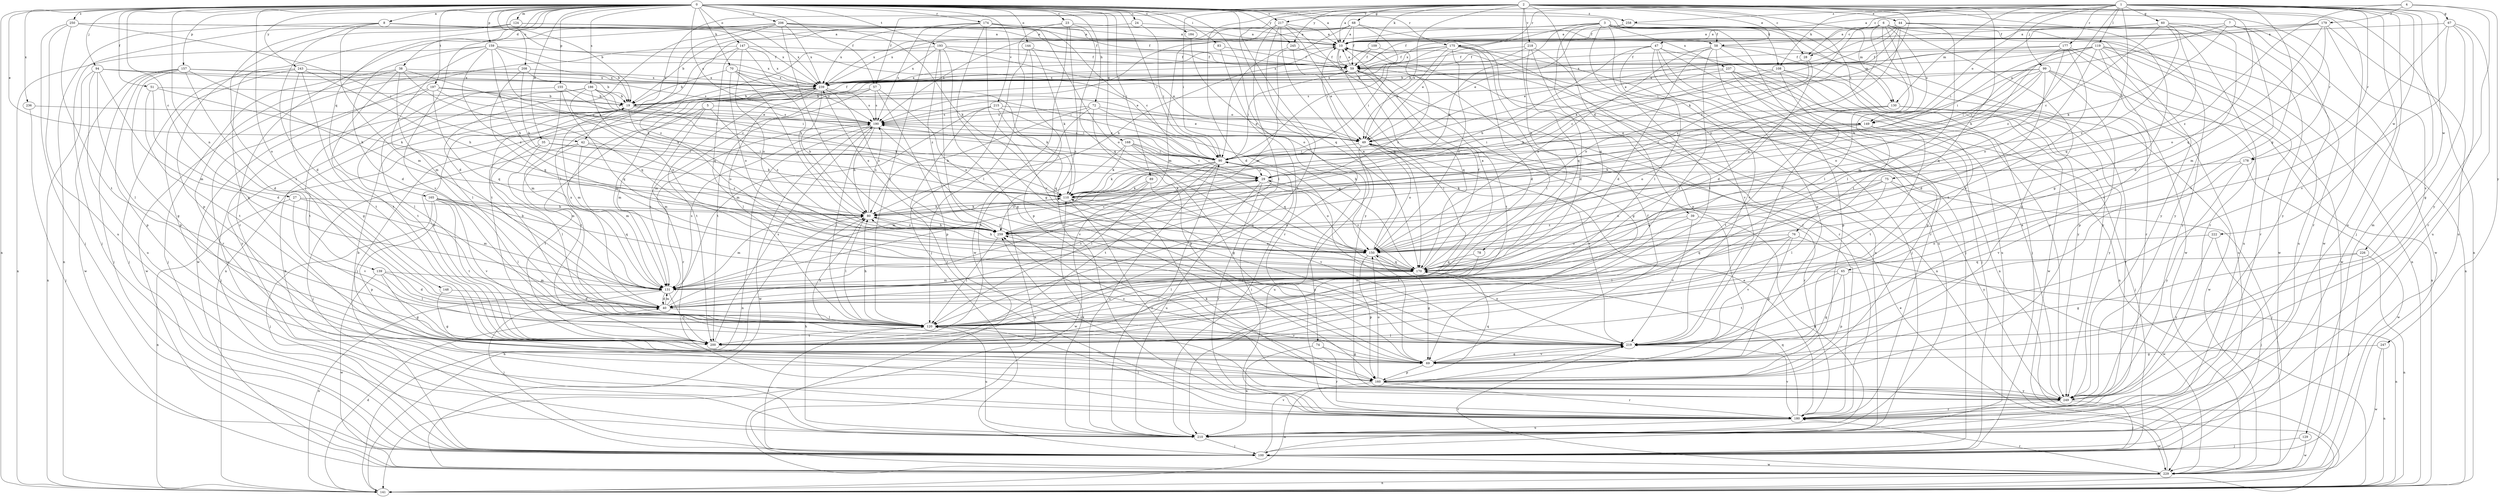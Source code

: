 strict digraph  {
0;
1;
2;
3;
4;
5;
6;
7;
8;
10;
19;
23;
24;
27;
28;
29;
35;
38;
39;
40;
42;
44;
47;
49;
51;
57;
58;
59;
60;
65;
67;
68;
69;
70;
72;
74;
75;
76;
78;
80;
83;
89;
90;
94;
99;
100;
108;
109;
110;
119;
120;
124;
129;
130;
131;
139;
141;
144;
147;
148;
149;
150;
155;
157;
159;
160;
165;
168;
170;
174;
175;
177;
178;
179;
180;
184;
186;
190;
193;
197;
200;
206;
208;
210;
215;
217;
218;
219;
222;
226;
229;
236;
237;
239;
243;
245;
247;
249;
250;
258;
259;
0 -> 8  [label=a];
0 -> 10  [label=a];
0 -> 19  [label=b];
0 -> 23  [label=c];
0 -> 24  [label=c];
0 -> 27  [label=c];
0 -> 35  [label=d];
0 -> 38  [label=d];
0 -> 42  [label=e];
0 -> 51  [label=f];
0 -> 57  [label=f];
0 -> 70  [label=h];
0 -> 72  [label=h];
0 -> 74  [label=h];
0 -> 83  [label=i];
0 -> 89  [label=i];
0 -> 90  [label=i];
0 -> 94  [label=j];
0 -> 108  [label=k];
0 -> 124  [label=m];
0 -> 139  [label=n];
0 -> 141  [label=n];
0 -> 144  [label=o];
0 -> 147  [label=o];
0 -> 148  [label=o];
0 -> 155  [label=p];
0 -> 157  [label=p];
0 -> 159  [label=p];
0 -> 160  [label=p];
0 -> 165  [label=q];
0 -> 168  [label=q];
0 -> 170  [label=q];
0 -> 174  [label=r];
0 -> 175  [label=r];
0 -> 184  [label=s];
0 -> 186  [label=s];
0 -> 190  [label=s];
0 -> 193  [label=t];
0 -> 197  [label=t];
0 -> 206  [label=u];
0 -> 208  [label=u];
0 -> 215  [label=v];
0 -> 217  [label=v];
0 -> 236  [label=x];
0 -> 243  [label=y];
0 -> 245  [label=y];
0 -> 250  [label=z];
0 -> 258  [label=z];
1 -> 28  [label=c];
1 -> 60  [label=g];
1 -> 65  [label=g];
1 -> 67  [label=g];
1 -> 75  [label=h];
1 -> 99  [label=j];
1 -> 100  [label=j];
1 -> 108  [label=k];
1 -> 119  [label=l];
1 -> 129  [label=m];
1 -> 130  [label=m];
1 -> 149  [label=o];
1 -> 170  [label=q];
1 -> 175  [label=r];
1 -> 177  [label=r];
1 -> 178  [label=r];
1 -> 210  [label=u];
1 -> 217  [label=v];
1 -> 222  [label=w];
1 -> 226  [label=w];
1 -> 258  [label=z];
1 -> 259  [label=z];
2 -> 10  [label=a];
2 -> 28  [label=c];
2 -> 39  [label=d];
2 -> 40  [label=d];
2 -> 42  [label=e];
2 -> 44  [label=e];
2 -> 47  [label=e];
2 -> 49  [label=e];
2 -> 57  [label=f];
2 -> 68  [label=g];
2 -> 69  [label=g];
2 -> 76  [label=h];
2 -> 78  [label=h];
2 -> 90  [label=i];
2 -> 109  [label=k];
2 -> 110  [label=k];
2 -> 130  [label=m];
2 -> 141  [label=n];
2 -> 178  [label=r];
2 -> 210  [label=u];
2 -> 218  [label=v];
2 -> 229  [label=w];
2 -> 245  [label=y];
3 -> 49  [label=e];
3 -> 58  [label=f];
3 -> 110  [label=k];
3 -> 120  [label=l];
3 -> 130  [label=m];
3 -> 141  [label=n];
3 -> 170  [label=q];
3 -> 190  [label=s];
3 -> 200  [label=t];
3 -> 219  [label=v];
3 -> 229  [label=w];
3 -> 237  [label=x];
3 -> 239  [label=x];
4 -> 10  [label=a];
4 -> 179  [label=r];
4 -> 247  [label=y];
4 -> 249  [label=y];
4 -> 259  [label=z];
5 -> 131  [label=m];
5 -> 149  [label=o];
5 -> 180  [label=r];
5 -> 200  [label=t];
5 -> 259  [label=z];
6 -> 10  [label=a];
6 -> 28  [label=c];
6 -> 120  [label=l];
6 -> 149  [label=o];
6 -> 160  [label=p];
6 -> 170  [label=q];
6 -> 180  [label=r];
6 -> 200  [label=t];
6 -> 249  [label=y];
6 -> 259  [label=z];
7 -> 58  [label=f];
7 -> 110  [label=k];
7 -> 149  [label=o];
7 -> 219  [label=v];
7 -> 229  [label=w];
7 -> 249  [label=y];
8 -> 10  [label=a];
8 -> 40  [label=d];
8 -> 58  [label=f];
8 -> 90  [label=i];
8 -> 120  [label=l];
8 -> 131  [label=m];
8 -> 141  [label=n];
10 -> 59  [label=f];
10 -> 80  [label=h];
10 -> 120  [label=l];
10 -> 141  [label=n];
19 -> 10  [label=a];
19 -> 59  [label=f];
19 -> 100  [label=j];
19 -> 110  [label=k];
19 -> 131  [label=m];
19 -> 150  [label=o];
19 -> 190  [label=s];
23 -> 10  [label=a];
23 -> 19  [label=b];
23 -> 120  [label=l];
23 -> 170  [label=q];
23 -> 180  [label=r];
23 -> 229  [label=w];
24 -> 10  [label=a];
24 -> 90  [label=i];
24 -> 259  [label=z];
27 -> 80  [label=h];
27 -> 131  [label=m];
27 -> 141  [label=n];
27 -> 219  [label=v];
28 -> 40  [label=d];
28 -> 49  [label=e];
28 -> 150  [label=o];
29 -> 110  [label=k];
29 -> 150  [label=o];
29 -> 180  [label=r];
29 -> 190  [label=s];
29 -> 210  [label=u];
35 -> 90  [label=i];
35 -> 110  [label=k];
35 -> 120  [label=l];
35 -> 131  [label=m];
38 -> 100  [label=j];
38 -> 110  [label=k];
38 -> 120  [label=l];
38 -> 170  [label=q];
38 -> 180  [label=r];
38 -> 200  [label=t];
38 -> 239  [label=x];
39 -> 200  [label=t];
39 -> 210  [label=u];
39 -> 219  [label=v];
39 -> 259  [label=z];
40 -> 29  [label=c];
40 -> 120  [label=l];
40 -> 131  [label=m];
40 -> 190  [label=s];
40 -> 239  [label=x];
42 -> 90  [label=i];
42 -> 100  [label=j];
42 -> 131  [label=m];
42 -> 200  [label=t];
42 -> 259  [label=z];
44 -> 10  [label=a];
44 -> 49  [label=e];
44 -> 90  [label=i];
44 -> 110  [label=k];
44 -> 120  [label=l];
44 -> 229  [label=w];
44 -> 249  [label=y];
44 -> 259  [label=z];
47 -> 59  [label=f];
47 -> 80  [label=h];
47 -> 100  [label=j];
47 -> 141  [label=n];
47 -> 180  [label=r];
47 -> 210  [label=u];
47 -> 219  [label=v];
47 -> 249  [label=y];
49 -> 90  [label=i];
49 -> 150  [label=o];
49 -> 180  [label=r];
49 -> 190  [label=s];
49 -> 210  [label=u];
49 -> 219  [label=v];
51 -> 19  [label=b];
51 -> 40  [label=d];
51 -> 110  [label=k];
51 -> 200  [label=t];
57 -> 19  [label=b];
57 -> 131  [label=m];
57 -> 150  [label=o];
57 -> 160  [label=p];
57 -> 190  [label=s];
57 -> 200  [label=t];
58 -> 40  [label=d];
58 -> 59  [label=f];
58 -> 69  [label=g];
58 -> 100  [label=j];
58 -> 120  [label=l];
58 -> 150  [label=o];
58 -> 180  [label=r];
58 -> 249  [label=y];
59 -> 10  [label=a];
59 -> 69  [label=g];
59 -> 90  [label=i];
59 -> 170  [label=q];
59 -> 200  [label=t];
59 -> 239  [label=x];
60 -> 10  [label=a];
60 -> 29  [label=c];
60 -> 40  [label=d];
60 -> 90  [label=i];
60 -> 170  [label=q];
60 -> 180  [label=r];
60 -> 259  [label=z];
65 -> 69  [label=g];
65 -> 131  [label=m];
65 -> 141  [label=n];
65 -> 160  [label=p];
65 -> 200  [label=t];
67 -> 10  [label=a];
67 -> 69  [label=g];
67 -> 120  [label=l];
67 -> 180  [label=r];
67 -> 210  [label=u];
67 -> 219  [label=v];
68 -> 10  [label=a];
68 -> 59  [label=f];
68 -> 90  [label=i];
68 -> 131  [label=m];
68 -> 160  [label=p];
68 -> 190  [label=s];
68 -> 239  [label=x];
69 -> 59  [label=f];
69 -> 90  [label=i];
69 -> 160  [label=p];
69 -> 219  [label=v];
69 -> 259  [label=z];
70 -> 19  [label=b];
70 -> 49  [label=e];
70 -> 150  [label=o];
70 -> 190  [label=s];
70 -> 239  [label=x];
70 -> 259  [label=z];
72 -> 49  [label=e];
72 -> 80  [label=h];
72 -> 160  [label=p];
72 -> 170  [label=q];
72 -> 190  [label=s];
72 -> 200  [label=t];
74 -> 69  [label=g];
74 -> 180  [label=r];
74 -> 210  [label=u];
75 -> 100  [label=j];
75 -> 110  [label=k];
75 -> 120  [label=l];
75 -> 150  [label=o];
75 -> 170  [label=q];
75 -> 249  [label=y];
76 -> 69  [label=g];
76 -> 120  [label=l];
76 -> 150  [label=o];
76 -> 170  [label=q];
76 -> 219  [label=v];
76 -> 229  [label=w];
78 -> 120  [label=l];
78 -> 170  [label=q];
80 -> 110  [label=k];
80 -> 120  [label=l];
80 -> 131  [label=m];
80 -> 190  [label=s];
80 -> 259  [label=z];
83 -> 59  [label=f];
83 -> 180  [label=r];
89 -> 110  [label=k];
89 -> 219  [label=v];
89 -> 229  [label=w];
89 -> 259  [label=z];
90 -> 29  [label=c];
90 -> 110  [label=k];
90 -> 120  [label=l];
90 -> 131  [label=m];
90 -> 200  [label=t];
90 -> 210  [label=u];
94 -> 19  [label=b];
94 -> 120  [label=l];
94 -> 131  [label=m];
94 -> 141  [label=n];
94 -> 210  [label=u];
94 -> 239  [label=x];
99 -> 40  [label=d];
99 -> 90  [label=i];
99 -> 110  [label=k];
99 -> 141  [label=n];
99 -> 150  [label=o];
99 -> 160  [label=p];
99 -> 190  [label=s];
99 -> 210  [label=u];
99 -> 239  [label=x];
100 -> 10  [label=a];
100 -> 120  [label=l];
100 -> 219  [label=v];
100 -> 229  [label=w];
108 -> 29  [label=c];
108 -> 160  [label=p];
108 -> 229  [label=w];
108 -> 239  [label=x];
108 -> 249  [label=y];
109 -> 59  [label=f];
109 -> 239  [label=x];
109 -> 259  [label=z];
110 -> 80  [label=h];
110 -> 150  [label=o];
110 -> 180  [label=r];
119 -> 19  [label=b];
119 -> 29  [label=c];
119 -> 59  [label=f];
119 -> 90  [label=i];
119 -> 141  [label=n];
119 -> 150  [label=o];
119 -> 180  [label=r];
119 -> 210  [label=u];
119 -> 219  [label=v];
119 -> 239  [label=x];
119 -> 249  [label=y];
120 -> 19  [label=b];
120 -> 80  [label=h];
120 -> 200  [label=t];
120 -> 210  [label=u];
120 -> 219  [label=v];
124 -> 10  [label=a];
124 -> 100  [label=j];
124 -> 160  [label=p];
124 -> 239  [label=x];
129 -> 100  [label=j];
129 -> 229  [label=w];
130 -> 29  [label=c];
130 -> 150  [label=o];
130 -> 180  [label=r];
130 -> 190  [label=s];
130 -> 200  [label=t];
130 -> 229  [label=w];
130 -> 249  [label=y];
131 -> 40  [label=d];
131 -> 100  [label=j];
131 -> 141  [label=n];
131 -> 200  [label=t];
139 -> 40  [label=d];
139 -> 69  [label=g];
139 -> 120  [label=l];
139 -> 131  [label=m];
139 -> 229  [label=w];
141 -> 40  [label=d];
141 -> 80  [label=h];
144 -> 59  [label=f];
144 -> 100  [label=j];
144 -> 110  [label=k];
144 -> 160  [label=p];
147 -> 59  [label=f];
147 -> 80  [label=h];
147 -> 150  [label=o];
147 -> 170  [label=q];
147 -> 200  [label=t];
147 -> 229  [label=w];
147 -> 239  [label=x];
148 -> 40  [label=d];
148 -> 69  [label=g];
149 -> 49  [label=e];
149 -> 80  [label=h];
149 -> 90  [label=i];
149 -> 100  [label=j];
149 -> 200  [label=t];
150 -> 10  [label=a];
150 -> 69  [label=g];
150 -> 80  [label=h];
150 -> 160  [label=p];
150 -> 170  [label=q];
155 -> 19  [label=b];
155 -> 29  [label=c];
155 -> 120  [label=l];
155 -> 131  [label=m];
155 -> 170  [label=q];
157 -> 40  [label=d];
157 -> 69  [label=g];
157 -> 80  [label=h];
157 -> 100  [label=j];
157 -> 160  [label=p];
157 -> 190  [label=s];
157 -> 229  [label=w];
157 -> 239  [label=x];
159 -> 19  [label=b];
159 -> 29  [label=c];
159 -> 40  [label=d];
159 -> 59  [label=f];
159 -> 80  [label=h];
159 -> 131  [label=m];
159 -> 141  [label=n];
159 -> 239  [label=x];
159 -> 259  [label=z];
160 -> 141  [label=n];
160 -> 150  [label=o];
160 -> 170  [label=q];
160 -> 180  [label=r];
160 -> 249  [label=y];
165 -> 80  [label=h];
165 -> 100  [label=j];
165 -> 120  [label=l];
165 -> 160  [label=p];
165 -> 170  [label=q];
165 -> 200  [label=t];
165 -> 219  [label=v];
168 -> 29  [label=c];
168 -> 69  [label=g];
168 -> 90  [label=i];
168 -> 110  [label=k];
168 -> 141  [label=n];
168 -> 170  [label=q];
170 -> 10  [label=a];
170 -> 29  [label=c];
170 -> 59  [label=f];
170 -> 131  [label=m];
174 -> 10  [label=a];
174 -> 29  [label=c];
174 -> 59  [label=f];
174 -> 69  [label=g];
174 -> 120  [label=l];
174 -> 150  [label=o];
174 -> 190  [label=s];
174 -> 219  [label=v];
174 -> 239  [label=x];
175 -> 19  [label=b];
175 -> 40  [label=d];
175 -> 49  [label=e];
175 -> 59  [label=f];
175 -> 100  [label=j];
175 -> 120  [label=l];
175 -> 150  [label=o];
175 -> 180  [label=r];
175 -> 239  [label=x];
177 -> 19  [label=b];
177 -> 59  [label=f];
177 -> 131  [label=m];
177 -> 170  [label=q];
177 -> 200  [label=t];
177 -> 210  [label=u];
177 -> 229  [label=w];
178 -> 29  [label=c];
178 -> 219  [label=v];
178 -> 229  [label=w];
178 -> 249  [label=y];
179 -> 10  [label=a];
179 -> 59  [label=f];
179 -> 131  [label=m];
179 -> 150  [label=o];
179 -> 210  [label=u];
179 -> 219  [label=v];
179 -> 239  [label=x];
180 -> 49  [label=e];
180 -> 90  [label=i];
180 -> 120  [label=l];
180 -> 170  [label=q];
180 -> 210  [label=u];
180 -> 219  [label=v];
180 -> 229  [label=w];
184 -> 150  [label=o];
186 -> 19  [label=b];
186 -> 49  [label=e];
186 -> 90  [label=i];
186 -> 110  [label=k];
186 -> 150  [label=o];
186 -> 200  [label=t];
186 -> 249  [label=y];
190 -> 49  [label=e];
190 -> 80  [label=h];
190 -> 120  [label=l];
190 -> 131  [label=m];
190 -> 141  [label=n];
190 -> 219  [label=v];
190 -> 229  [label=w];
193 -> 49  [label=e];
193 -> 59  [label=f];
193 -> 69  [label=g];
193 -> 141  [label=n];
193 -> 239  [label=x];
193 -> 249  [label=y];
193 -> 259  [label=z];
197 -> 19  [label=b];
197 -> 90  [label=i];
197 -> 170  [label=q];
197 -> 190  [label=s];
197 -> 200  [label=t];
197 -> 210  [label=u];
200 -> 19  [label=b];
200 -> 190  [label=s];
206 -> 10  [label=a];
206 -> 40  [label=d];
206 -> 59  [label=f];
206 -> 110  [label=k];
206 -> 120  [label=l];
206 -> 180  [label=r];
206 -> 219  [label=v];
206 -> 239  [label=x];
206 -> 259  [label=z];
208 -> 90  [label=i];
208 -> 110  [label=k];
208 -> 170  [label=q];
208 -> 229  [label=w];
208 -> 239  [label=x];
210 -> 19  [label=b];
210 -> 80  [label=h];
210 -> 90  [label=i];
210 -> 100  [label=j];
210 -> 110  [label=k];
215 -> 49  [label=e];
215 -> 90  [label=i];
215 -> 131  [label=m];
215 -> 170  [label=q];
215 -> 180  [label=r];
215 -> 190  [label=s];
217 -> 10  [label=a];
217 -> 120  [label=l];
217 -> 131  [label=m];
217 -> 170  [label=q];
217 -> 180  [label=r];
217 -> 200  [label=t];
217 -> 249  [label=y];
218 -> 40  [label=d];
218 -> 59  [label=f];
218 -> 90  [label=i];
218 -> 170  [label=q];
218 -> 219  [label=v];
219 -> 69  [label=g];
219 -> 80  [label=h];
219 -> 120  [label=l];
219 -> 150  [label=o];
219 -> 259  [label=z];
222 -> 100  [label=j];
222 -> 150  [label=o];
222 -> 249  [label=y];
226 -> 69  [label=g];
226 -> 100  [label=j];
226 -> 141  [label=n];
226 -> 170  [label=q];
229 -> 49  [label=e];
229 -> 141  [label=n];
229 -> 180  [label=r];
229 -> 219  [label=v];
236 -> 100  [label=j];
236 -> 190  [label=s];
237 -> 80  [label=h];
237 -> 100  [label=j];
237 -> 141  [label=n];
237 -> 160  [label=p];
237 -> 210  [label=u];
237 -> 239  [label=x];
239 -> 19  [label=b];
239 -> 80  [label=h];
239 -> 100  [label=j];
239 -> 110  [label=k];
239 -> 120  [label=l];
239 -> 131  [label=m];
239 -> 190  [label=s];
239 -> 200  [label=t];
239 -> 259  [label=z];
243 -> 69  [label=g];
243 -> 80  [label=h];
243 -> 100  [label=j];
243 -> 160  [label=p];
243 -> 200  [label=t];
243 -> 239  [label=x];
245 -> 49  [label=e];
245 -> 59  [label=f];
245 -> 90  [label=i];
247 -> 69  [label=g];
247 -> 141  [label=n];
247 -> 229  [label=w];
249 -> 10  [label=a];
249 -> 19  [label=b];
249 -> 100  [label=j];
249 -> 110  [label=k];
249 -> 180  [label=r];
249 -> 259  [label=z];
250 -> 10  [label=a];
250 -> 90  [label=i];
250 -> 100  [label=j];
250 -> 200  [label=t];
250 -> 210  [label=u];
250 -> 239  [label=x];
258 -> 10  [label=a];
258 -> 49  [label=e];
258 -> 219  [label=v];
259 -> 29  [label=c];
259 -> 80  [label=h];
259 -> 120  [label=l];
259 -> 150  [label=o];
259 -> 239  [label=x];
}
